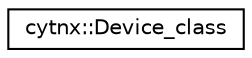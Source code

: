 digraph "Graphical Class Hierarchy"
{
  edge [fontname="Helvetica",fontsize="10",labelfontname="Helvetica",labelfontsize="10"];
  node [fontname="Helvetica",fontsize="10",shape=record];
  rankdir="LR";
  Node0 [label="cytnx::Device_class",height=0.2,width=0.4,color="black", fillcolor="white", style="filled",URL="$classcytnx_1_1Device__class.html"];
}
